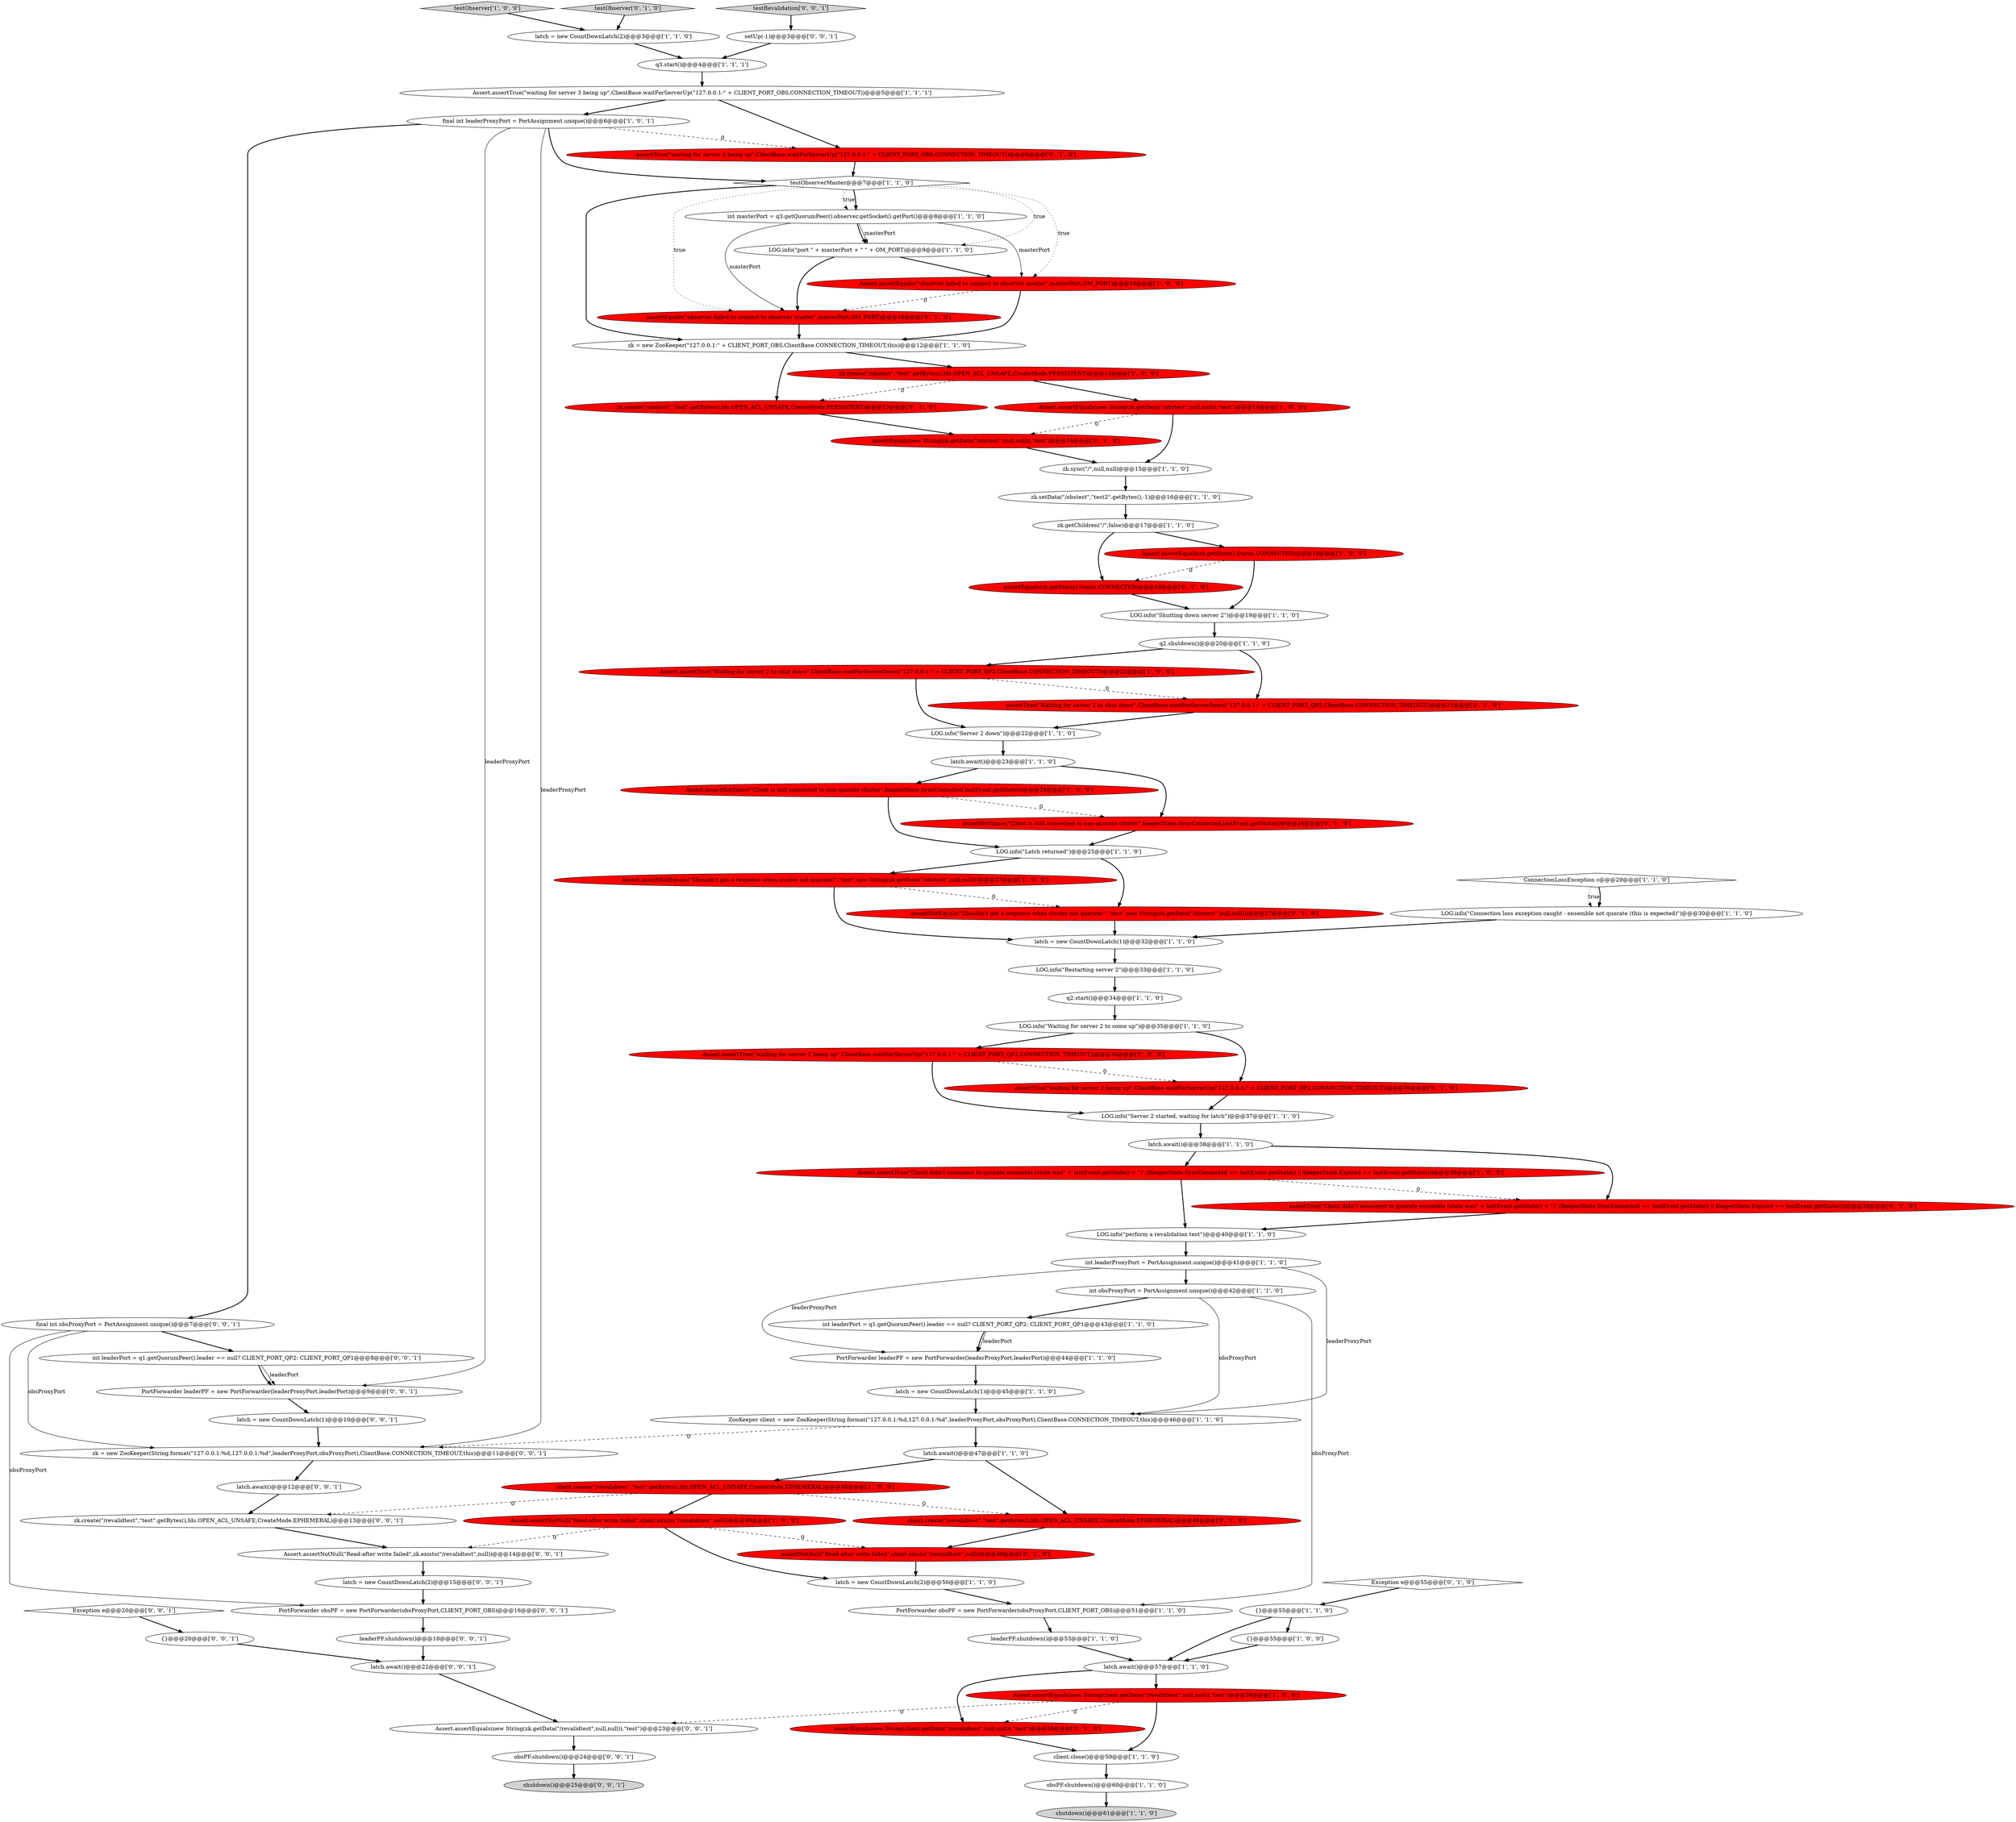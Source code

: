 digraph {
6 [style = filled, label = "LOG.info(\"perform a revalidation test\")@@@40@@@['1', '1', '0']", fillcolor = white, shape = ellipse image = "AAA0AAABBB1BBB"];
68 [style = filled, label = "zk.create(\"/obstest\",\"test\".getBytes(),Ids.OPEN_ACL_UNSAFE,CreateMode.PERSISTENT)@@@13@@@['0', '1', '0']", fillcolor = red, shape = ellipse image = "AAA1AAABBB2BBB"];
26 [style = filled, label = "Assert.assertTrue(\"waiting for server 2 being up\",ClientBase.waitForServerUp(\"127.0.0.1:\" + CLIENT_PORT_QP2,CONNECTION_TIMEOUT))@@@36@@@['1', '0', '0']", fillcolor = red, shape = ellipse image = "AAA1AAABBB1BBB"];
64 [style = filled, label = "assertNotNull(\"Read-after write failed\",client.exists(\"/revalidtest\",null))@@@49@@@['0', '1', '0']", fillcolor = red, shape = ellipse image = "AAA1AAABBB2BBB"];
9 [style = filled, label = "Assert.assertNotSame(\"Client is still connected to non-quorate cluster\",KeeperState.SyncConnected,lastEvent.getState())@@@24@@@['1', '0', '0']", fillcolor = red, shape = ellipse image = "AAA1AAABBB1BBB"];
32 [style = filled, label = "client.create(\"/revalidtest\",\"test\".getBytes(),Ids.OPEN_ACL_UNSAFE,CreateMode.EPHEMERAL)@@@48@@@['1', '0', '0']", fillcolor = red, shape = ellipse image = "AAA1AAABBB1BBB"];
27 [style = filled, label = "final int leaderProxyPort = PortAssignment.unique()@@@6@@@['1', '0', '1']", fillcolor = white, shape = ellipse image = "AAA0AAABBB1BBB"];
63 [style = filled, label = "assertEquals(new String(zk.getData(\"/obstest\",null,null)),\"test\")@@@14@@@['0', '1', '0']", fillcolor = red, shape = ellipse image = "AAA1AAABBB2BBB"];
7 [style = filled, label = "LOG.info(\"Waiting for server 2 to come up\")@@@35@@@['1', '1', '0']", fillcolor = white, shape = ellipse image = "AAA0AAABBB1BBB"];
61 [style = filled, label = "assertEquals(zk.getState(),States.CONNECTED)@@@18@@@['0', '1', '0']", fillcolor = red, shape = ellipse image = "AAA1AAABBB2BBB"];
56 [style = filled, label = "assertEquals(new String(client.getData(\"/revalidtest\",null,null)),\"test\")@@@58@@@['0', '1', '0']", fillcolor = red, shape = ellipse image = "AAA1AAABBB2BBB"];
3 [style = filled, label = "int obsProxyPort = PortAssignment.unique()@@@42@@@['1', '1', '0']", fillcolor = white, shape = ellipse image = "AAA0AAABBB1BBB"];
1 [style = filled, label = "Assert.assertEquals(\"observer failed to connect to observer master\",masterPort,OM_PORT)@@@10@@@['1', '0', '0']", fillcolor = red, shape = ellipse image = "AAA1AAABBB1BBB"];
43 [style = filled, label = "q2.start()@@@34@@@['1', '1', '0']", fillcolor = white, shape = ellipse image = "AAA0AAABBB1BBB"];
13 [style = filled, label = "testObserverMaster@@@7@@@['1', '1', '0']", fillcolor = white, shape = diamond image = "AAA0AAABBB1BBB"];
62 [style = filled, label = "assertTrue(\"waiting for server 3 being up\",ClientBase.waitForServerUp(\"127.0.0.1:\" + CLIENT_PORT_OBS,CONNECTION_TIMEOUT))@@@6@@@['0', '1', '0']", fillcolor = red, shape = ellipse image = "AAA1AAABBB2BBB"];
12 [style = filled, label = "ZooKeeper client = new ZooKeeper(String.format(\"127.0.0.1:%d,127.0.0.1:%d\",leaderProxyPort,obsProxyPort),ClientBase.CONNECTION_TIMEOUT,this)@@@46@@@['1', '1', '0']", fillcolor = white, shape = ellipse image = "AAA0AAABBB1BBB"];
38 [style = filled, label = "latch = new CountDownLatch(2)@@@50@@@['1', '1', '0']", fillcolor = white, shape = ellipse image = "AAA0AAABBB1BBB"];
48 [style = filled, label = "latch = new CountDownLatch(1)@@@45@@@['1', '1', '0']", fillcolor = white, shape = ellipse image = "AAA0AAABBB1BBB"];
47 [style = filled, label = "PortForwarder obsPF = new PortForwarder(obsProxyPort,CLIENT_PORT_OBS)@@@51@@@['1', '1', '0']", fillcolor = white, shape = ellipse image = "AAA0AAABBB1BBB"];
57 [style = filled, label = "assertNotEquals(\"Shouldn't get a response when cluster not quorate!\",\"test\",new String(zk.getData(\"/obstest\",null,null)))@@@27@@@['0', '1', '0']", fillcolor = red, shape = ellipse image = "AAA1AAABBB2BBB"];
80 [style = filled, label = "obsPF.shutdown()@@@24@@@['0', '0', '1']", fillcolor = white, shape = ellipse image = "AAA0AAABBB3BBB"];
20 [style = filled, label = "LOG.info(\"Latch returned\")@@@25@@@['1', '1', '0']", fillcolor = white, shape = ellipse image = "AAA0AAABBB1BBB"];
46 [style = filled, label = "PortForwarder leaderPF = new PortForwarder(leaderProxyPort,leaderPort)@@@44@@@['1', '1', '0']", fillcolor = white, shape = ellipse image = "AAA0AAABBB1BBB"];
74 [style = filled, label = "zk.create(\"/revalidtest\",\"test\".getBytes(),Ids.OPEN_ACL_UNSAFE,CreateMode.EPHEMERAL)@@@13@@@['0', '0', '1']", fillcolor = white, shape = ellipse image = "AAA0AAABBB3BBB"];
83 [style = filled, label = "{}@@@20@@@['0', '0', '1']", fillcolor = white, shape = ellipse image = "AAA0AAABBB3BBB"];
85 [style = filled, label = "testRevalidation['0', '0', '1']", fillcolor = lightgray, shape = diamond image = "AAA0AAABBB3BBB"];
54 [style = filled, label = "assertNotSame(\"Client is still connected to non-quorate cluster\",KeeperState.SyncConnected,lastEvent.getState())@@@24@@@['0', '1', '0']", fillcolor = red, shape = ellipse image = "AAA1AAABBB2BBB"];
79 [style = filled, label = "latch.await()@@@22@@@['0', '0', '1']", fillcolor = white, shape = ellipse image = "AAA0AAABBB3BBB"];
76 [style = filled, label = "latch = new CountDownLatch(1)@@@10@@@['0', '0', '1']", fillcolor = white, shape = ellipse image = "AAA0AAABBB3BBB"];
71 [style = filled, label = "final int obsProxyPort = PortAssignment.unique()@@@7@@@['0', '0', '1']", fillcolor = white, shape = ellipse image = "AAA0AAABBB3BBB"];
59 [style = filled, label = "assertTrue(\"Client didn't reconnect to quorate ensemble (state was\" + lastEvent.getState() + \")\",(KeeperState.SyncConnected == lastEvent.getState() || KeeperState.Expired == lastEvent.getState()))@@@39@@@['0', '1', '0']", fillcolor = red, shape = ellipse image = "AAA1AAABBB2BBB"];
2 [style = filled, label = "LOG.info(\"Restarting server 2\")@@@33@@@['1', '1', '0']", fillcolor = white, shape = ellipse image = "AAA0AAABBB1BBB"];
86 [style = filled, label = "latch.await()@@@12@@@['0', '0', '1']", fillcolor = white, shape = ellipse image = "AAA0AAABBB3BBB"];
82 [style = filled, label = "shutdown()@@@25@@@['0', '0', '1']", fillcolor = lightgray, shape = ellipse image = "AAA0AAABBB3BBB"];
4 [style = filled, label = "LOG.info(\"port \" + masterPort + \" \" + OM_PORT)@@@9@@@['1', '1', '0']", fillcolor = white, shape = ellipse image = "AAA0AAABBB1BBB"];
58 [style = filled, label = "testObserver['0', '1', '0']", fillcolor = lightgray, shape = diamond image = "AAA0AAABBB2BBB"];
77 [style = filled, label = "zk = new ZooKeeper(String.format(\"127.0.0.1:%d,127.0.0.1:%d\",leaderProxyPort,obsProxyPort),ClientBase.CONNECTION_TIMEOUT,this)@@@11@@@['0', '0', '1']", fillcolor = white, shape = ellipse image = "AAA0AAABBB3BBB"];
19 [style = filled, label = "int leaderPort = q1.getQuorumPeer().leader == null? CLIENT_PORT_QP2: CLIENT_PORT_QP1@@@43@@@['1', '1', '0']", fillcolor = white, shape = ellipse image = "AAA0AAABBB1BBB"];
66 [style = filled, label = "assertTrue(\"waiting for server 2 being up\",ClientBase.waitForServerUp(\"127.0.0.1:\" + CLIENT_PORT_QP2,CONNECTION_TIMEOUT))@@@36@@@['0', '1', '0']", fillcolor = red, shape = ellipse image = "AAA1AAABBB2BBB"];
40 [style = filled, label = "LOG.info(\"Server 2 started, waiting for latch\")@@@37@@@['1', '1', '0']", fillcolor = white, shape = ellipse image = "AAA0AAABBB1BBB"];
14 [style = filled, label = "Assert.assertTrue(\"Waiting for server 2 to shut down\",ClientBase.waitForServerDown(\"127.0.0.1:\" + CLIENT_PORT_QP2,ClientBase.CONNECTION_TIMEOUT))@@@21@@@['1', '0', '0']", fillcolor = red, shape = ellipse image = "AAA1AAABBB1BBB"];
10 [style = filled, label = "Assert.assertEquals(new String(zk.getData(\"/obstest\",null,null)),\"test\")@@@14@@@['1', '0', '0']", fillcolor = red, shape = ellipse image = "AAA1AAABBB1BBB"];
69 [style = filled, label = "latch = new CountDownLatch(2)@@@15@@@['0', '0', '1']", fillcolor = white, shape = ellipse image = "AAA0AAABBB3BBB"];
36 [style = filled, label = "zk.setData(\"/obstest\",\"test2\".getBytes(),-1)@@@16@@@['1', '1', '0']", fillcolor = white, shape = ellipse image = "AAA0AAABBB1BBB"];
65 [style = filled, label = "client.create(\"/revalidtest\",\"test\".getBytes(),Ids.OPEN_ACL_UNSAFE,CreateMode.EPHEMERAL)@@@48@@@['0', '1', '0']", fillcolor = red, shape = ellipse image = "AAA1AAABBB2BBB"];
75 [style = filled, label = "Assert.assertEquals(new String(zk.getData(\"/revalidtest\",null,null)),\"test\")@@@23@@@['0', '0', '1']", fillcolor = white, shape = ellipse image = "AAA0AAABBB3BBB"];
52 [style = filled, label = "Assert.assertNotNull(\"Read-after write failed\",client.exists(\"/revalidtest\",null))@@@49@@@['1', '0', '0']", fillcolor = red, shape = ellipse image = "AAA1AAABBB1BBB"];
22 [style = filled, label = "latch = new CountDownLatch(2)@@@3@@@['1', '1', '0']", fillcolor = white, shape = ellipse image = "AAA0AAABBB1BBB"];
16 [style = filled, label = "zk.getChildren(\"/\",false)@@@17@@@['1', '1', '0']", fillcolor = white, shape = ellipse image = "AAA0AAABBB1BBB"];
50 [style = filled, label = "Assert.assertEquals(zk.getState(),States.CONNECTED)@@@18@@@['1', '0', '0']", fillcolor = red, shape = ellipse image = "AAA1AAABBB1BBB"];
15 [style = filled, label = "LOG.info(\"Connection loss exception caught - ensemble not quorate (this is expected)\")@@@30@@@['1', '1', '0']", fillcolor = white, shape = ellipse image = "AAA0AAABBB1BBB"];
84 [style = filled, label = "PortForwarder obsPF = new PortForwarder(obsProxyPort,CLIENT_PORT_OBS)@@@16@@@['0', '0', '1']", fillcolor = white, shape = ellipse image = "AAA0AAABBB3BBB"];
29 [style = filled, label = "{}@@@55@@@['1', '1', '0']", fillcolor = white, shape = ellipse image = "AAA0AAABBB1BBB"];
8 [style = filled, label = "int masterPort = q3.getQuorumPeer().observer.getSocket().getPort()@@@8@@@['1', '1', '0']", fillcolor = white, shape = ellipse image = "AAA0AAABBB1BBB"];
17 [style = filled, label = "{}@@@55@@@['1', '0', '0']", fillcolor = white, shape = ellipse image = "AAA0AAABBB1BBB"];
21 [style = filled, label = "testObserver['1', '0', '0']", fillcolor = lightgray, shape = diamond image = "AAA0AAABBB1BBB"];
5 [style = filled, label = "client.close()@@@59@@@['1', '1', '0']", fillcolor = white, shape = ellipse image = "AAA0AAABBB1BBB"];
0 [style = filled, label = "Assert.assertTrue(\"Client didn't reconnect to quorate ensemble (state was\" + lastEvent.getState() + \")\",(KeeperState.SyncConnected == lastEvent.getState() || KeeperState.Expired == lastEvent.getState()))@@@39@@@['1', '0', '0']", fillcolor = red, shape = ellipse image = "AAA1AAABBB1BBB"];
31 [style = filled, label = "q3.start()@@@4@@@['1', '1', '1']", fillcolor = white, shape = ellipse image = "AAA0AAABBB1BBB"];
37 [style = filled, label = "latch.await()@@@47@@@['1', '1', '0']", fillcolor = white, shape = ellipse image = "AAA0AAABBB1BBB"];
53 [style = filled, label = "q2.shutdown()@@@20@@@['1', '1', '0']", fillcolor = white, shape = ellipse image = "AAA0AAABBB1BBB"];
34 [style = filled, label = "latch.await()@@@23@@@['1', '1', '0']", fillcolor = white, shape = ellipse image = "AAA0AAABBB1BBB"];
42 [style = filled, label = "obsPF.shutdown()@@@60@@@['1', '1', '0']", fillcolor = white, shape = ellipse image = "AAA0AAABBB1BBB"];
30 [style = filled, label = "leaderPF.shutdown()@@@53@@@['1', '1', '0']", fillcolor = white, shape = ellipse image = "AAA0AAABBB1BBB"];
60 [style = filled, label = "assertTrue(\"Waiting for server 2 to shut down\",ClientBase.waitForServerDown(\"127.0.0.1:\" + CLIENT_PORT_QP2,ClientBase.CONNECTION_TIMEOUT))@@@21@@@['0', '1', '0']", fillcolor = red, shape = ellipse image = "AAA1AAABBB2BBB"];
41 [style = filled, label = "latch.await()@@@38@@@['1', '1', '0']", fillcolor = white, shape = ellipse image = "AAA0AAABBB1BBB"];
67 [style = filled, label = "assertEquals(\"observer failed to connect to observer master\",masterPort,OM_PORT)@@@10@@@['0', '1', '0']", fillcolor = red, shape = ellipse image = "AAA1AAABBB2BBB"];
49 [style = filled, label = "Assert.assertTrue(\"waiting for server 3 being up\",ClientBase.waitForServerUp(\"127.0.0.1:\" + CLIENT_PORT_OBS,CONNECTION_TIMEOUT))@@@5@@@['1', '1', '1']", fillcolor = white, shape = ellipse image = "AAA0AAABBB1BBB"];
33 [style = filled, label = "LOG.info(\"Shutting down server 2\")@@@19@@@['1', '1', '0']", fillcolor = white, shape = ellipse image = "AAA0AAABBB1BBB"];
72 [style = filled, label = "PortForwarder leaderPF = new PortForwarder(leaderProxyPort,leaderPort)@@@9@@@['0', '0', '1']", fillcolor = white, shape = ellipse image = "AAA0AAABBB3BBB"];
25 [style = filled, label = "Assert.assertNotEquals(\"Shouldn't get a response when cluster not quorate!\",\"test\",new String(zk.getData(\"/obstest\",null,null)))@@@27@@@['1', '0', '0']", fillcolor = red, shape = ellipse image = "AAA1AAABBB1BBB"];
18 [style = filled, label = "shutdown()@@@61@@@['1', '1', '0']", fillcolor = lightgray, shape = ellipse image = "AAA0AAABBB1BBB"];
24 [style = filled, label = "zk = new ZooKeeper(\"127.0.0.1:\" + CLIENT_PORT_OBS,ClientBase.CONNECTION_TIMEOUT,this)@@@12@@@['1', '1', '0']", fillcolor = white, shape = ellipse image = "AAA0AAABBB1BBB"];
45 [style = filled, label = "LOG.info(\"Server 2 down\")@@@22@@@['1', '1', '0']", fillcolor = white, shape = ellipse image = "AAA0AAABBB1BBB"];
73 [style = filled, label = "Exception e@@@20@@@['0', '0', '1']", fillcolor = white, shape = diamond image = "AAA0AAABBB3BBB"];
51 [style = filled, label = "Assert.assertEquals(new String(client.getData(\"/revalidtest\",null,null)),\"test\")@@@58@@@['1', '0', '0']", fillcolor = red, shape = ellipse image = "AAA1AAABBB1BBB"];
55 [style = filled, label = "Exception e@@@55@@@['0', '1', '0']", fillcolor = white, shape = diamond image = "AAA0AAABBB2BBB"];
28 [style = filled, label = "latch = new CountDownLatch(1)@@@32@@@['1', '1', '0']", fillcolor = white, shape = ellipse image = "AAA0AAABBB1BBB"];
23 [style = filled, label = "int leaderProxyPort = PortAssignment.unique()@@@41@@@['1', '1', '0']", fillcolor = white, shape = ellipse image = "AAA0AAABBB1BBB"];
81 [style = filled, label = "int leaderPort = q1.getQuorumPeer().leader == null? CLIENT_PORT_QP2: CLIENT_PORT_QP1@@@8@@@['0', '0', '1']", fillcolor = white, shape = ellipse image = "AAA0AAABBB3BBB"];
35 [style = filled, label = "latch.await()@@@57@@@['1', '1', '0']", fillcolor = white, shape = ellipse image = "AAA0AAABBB1BBB"];
11 [style = filled, label = "ConnectionLossException c@@@29@@@['1', '1', '0']", fillcolor = white, shape = diamond image = "AAA0AAABBB1BBB"];
70 [style = filled, label = "setUp(-1)@@@3@@@['0', '0', '1']", fillcolor = white, shape = ellipse image = "AAA0AAABBB3BBB"];
39 [style = filled, label = "zk.create(\"/obstest\",\"test\".getBytes(),Ids.OPEN_ACL_UNSAFE,CreateMode.PERSISTENT)@@@13@@@['1', '0', '0']", fillcolor = red, shape = ellipse image = "AAA1AAABBB1BBB"];
44 [style = filled, label = "zk.sync(\"/\",null,null)@@@15@@@['1', '1', '0']", fillcolor = white, shape = ellipse image = "AAA0AAABBB1BBB"];
78 [style = filled, label = "leaderPF.shutdown()@@@18@@@['0', '0', '1']", fillcolor = white, shape = ellipse image = "AAA0AAABBB3BBB"];
87 [style = filled, label = "Assert.assertNotNull(\"Read-after write failed\",zk.exists(\"/revalidtest\",null))@@@14@@@['0', '0', '1']", fillcolor = white, shape = ellipse image = "AAA0AAABBB3BBB"];
27->13 [style = bold, label=""];
41->0 [style = bold, label=""];
51->5 [style = bold, label=""];
62->13 [style = bold, label=""];
34->9 [style = bold, label=""];
20->57 [style = bold, label=""];
77->86 [style = bold, label=""];
32->52 [style = bold, label=""];
24->39 [style = bold, label=""];
52->87 [style = dashed, label="0"];
25->57 [style = dashed, label="0"];
26->40 [style = bold, label=""];
50->61 [style = dashed, label="0"];
46->48 [style = bold, label=""];
0->59 [style = dashed, label="0"];
13->67 [style = dotted, label="true"];
7->26 [style = bold, label=""];
39->68 [style = dashed, label="0"];
48->12 [style = bold, label=""];
80->82 [style = bold, label=""];
3->19 [style = bold, label=""];
37->32 [style = bold, label=""];
70->31 [style = bold, label=""];
4->67 [style = bold, label=""];
8->4 [style = bold, label=""];
53->60 [style = bold, label=""];
59->6 [style = bold, label=""];
58->22 [style = bold, label=""];
11->15 [style = dotted, label="true"];
23->46 [style = solid, label="leaderProxyPort"];
13->4 [style = dotted, label="true"];
17->35 [style = bold, label=""];
27->77 [style = solid, label="leaderProxyPort"];
25->28 [style = bold, label=""];
12->77 [style = dashed, label="0"];
32->74 [style = dashed, label="0"];
55->29 [style = bold, label=""];
51->75 [style = dashed, label="0"];
34->54 [style = bold, label=""];
23->3 [style = bold, label=""];
84->78 [style = bold, label=""];
49->62 [style = bold, label=""];
74->87 [style = bold, label=""];
20->25 [style = bold, label=""];
41->59 [style = bold, label=""];
12->37 [style = bold, label=""];
8->4 [style = solid, label="masterPort"];
86->74 [style = bold, label=""];
10->44 [style = bold, label=""];
21->22 [style = bold, label=""];
64->38 [style = bold, label=""];
87->69 [style = bold, label=""];
23->12 [style = solid, label="leaderProxyPort"];
38->47 [style = bold, label=""];
36->16 [style = bold, label=""];
27->72 [style = solid, label="leaderProxyPort"];
27->71 [style = bold, label=""];
19->46 [style = bold, label=""];
29->35 [style = bold, label=""];
19->46 [style = solid, label="leaderPort"];
81->72 [style = solid, label="leaderPort"];
73->83 [style = bold, label=""];
35->51 [style = bold, label=""];
2->43 [style = bold, label=""];
1->67 [style = dashed, label="0"];
83->79 [style = bold, label=""];
7->66 [style = bold, label=""];
29->17 [style = bold, label=""];
13->24 [style = bold, label=""];
71->81 [style = bold, label=""];
6->23 [style = bold, label=""];
52->64 [style = dashed, label="0"];
68->63 [style = bold, label=""];
78->79 [style = bold, label=""];
24->68 [style = bold, label=""];
56->5 [style = bold, label=""];
16->61 [style = bold, label=""];
27->62 [style = dashed, label="0"];
9->20 [style = bold, label=""];
51->56 [style = dashed, label="0"];
31->49 [style = bold, label=""];
37->65 [style = bold, label=""];
16->50 [style = bold, label=""];
43->7 [style = bold, label=""];
53->14 [style = bold, label=""];
30->35 [style = bold, label=""];
15->28 [style = bold, label=""];
13->8 [style = dotted, label="true"];
79->75 [style = bold, label=""];
8->1 [style = solid, label="masterPort"];
4->1 [style = bold, label=""];
50->33 [style = bold, label=""];
69->84 [style = bold, label=""];
63->44 [style = bold, label=""];
75->80 [style = bold, label=""];
42->18 [style = bold, label=""];
71->77 [style = solid, label="obsProxyPort"];
44->36 [style = bold, label=""];
0->6 [style = bold, label=""];
57->28 [style = bold, label=""];
66->40 [style = bold, label=""];
3->47 [style = solid, label="obsProxyPort"];
65->64 [style = bold, label=""];
76->77 [style = bold, label=""];
22->31 [style = bold, label=""];
52->38 [style = bold, label=""];
85->70 [style = bold, label=""];
54->20 [style = bold, label=""];
49->27 [style = bold, label=""];
14->45 [style = bold, label=""];
35->56 [style = bold, label=""];
32->65 [style = dashed, label="0"];
33->53 [style = bold, label=""];
11->15 [style = bold, label=""];
72->76 [style = bold, label=""];
47->30 [style = bold, label=""];
26->66 [style = dashed, label="0"];
60->45 [style = bold, label=""];
14->60 [style = dashed, label="0"];
28->2 [style = bold, label=""];
13->1 [style = dotted, label="true"];
81->72 [style = bold, label=""];
1->24 [style = bold, label=""];
39->10 [style = bold, label=""];
40->41 [style = bold, label=""];
67->24 [style = bold, label=""];
5->42 [style = bold, label=""];
3->12 [style = solid, label="obsProxyPort"];
13->8 [style = bold, label=""];
8->67 [style = solid, label="masterPort"];
9->54 [style = dashed, label="0"];
10->63 [style = dashed, label="0"];
61->33 [style = bold, label=""];
45->34 [style = bold, label=""];
71->84 [style = solid, label="obsProxyPort"];
}

